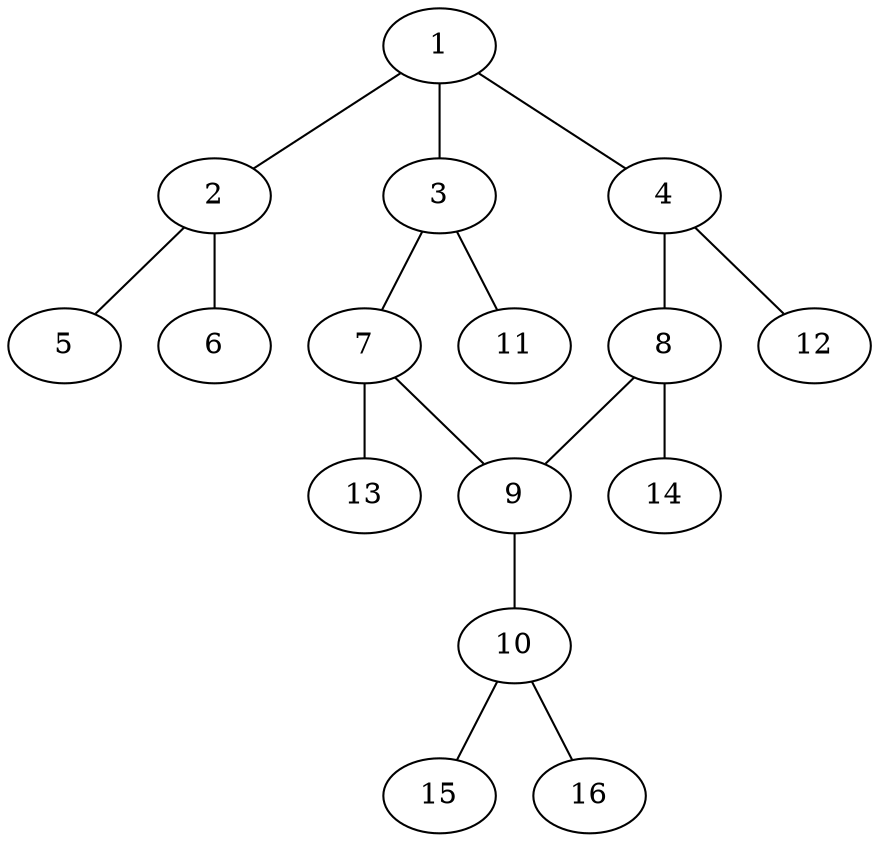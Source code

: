 graph molecule_2342 {
	1	 [chem=C];
	2	 [chem=N];
	1 -- 2	 [valence=1];
	3	 [chem=C];
	1 -- 3	 [valence=2];
	4	 [chem=C];
	1 -- 4	 [valence=1];
	5	 [chem=O];
	2 -- 5	 [valence=2];
	6	 [chem=O];
	2 -- 6	 [valence=1];
	7	 [chem=C];
	3 -- 7	 [valence=1];
	11	 [chem=H];
	3 -- 11	 [valence=1];
	8	 [chem=C];
	4 -- 8	 [valence=2];
	12	 [chem=H];
	4 -- 12	 [valence=1];
	9	 [chem=C];
	7 -- 9	 [valence=2];
	13	 [chem=H];
	7 -- 13	 [valence=1];
	8 -- 9	 [valence=1];
	14	 [chem=H];
	8 -- 14	 [valence=1];
	10	 [chem=N];
	9 -- 10	 [valence=1];
	15	 [chem=H];
	10 -- 15	 [valence=1];
	16	 [chem=H];
	10 -- 16	 [valence=1];
}
